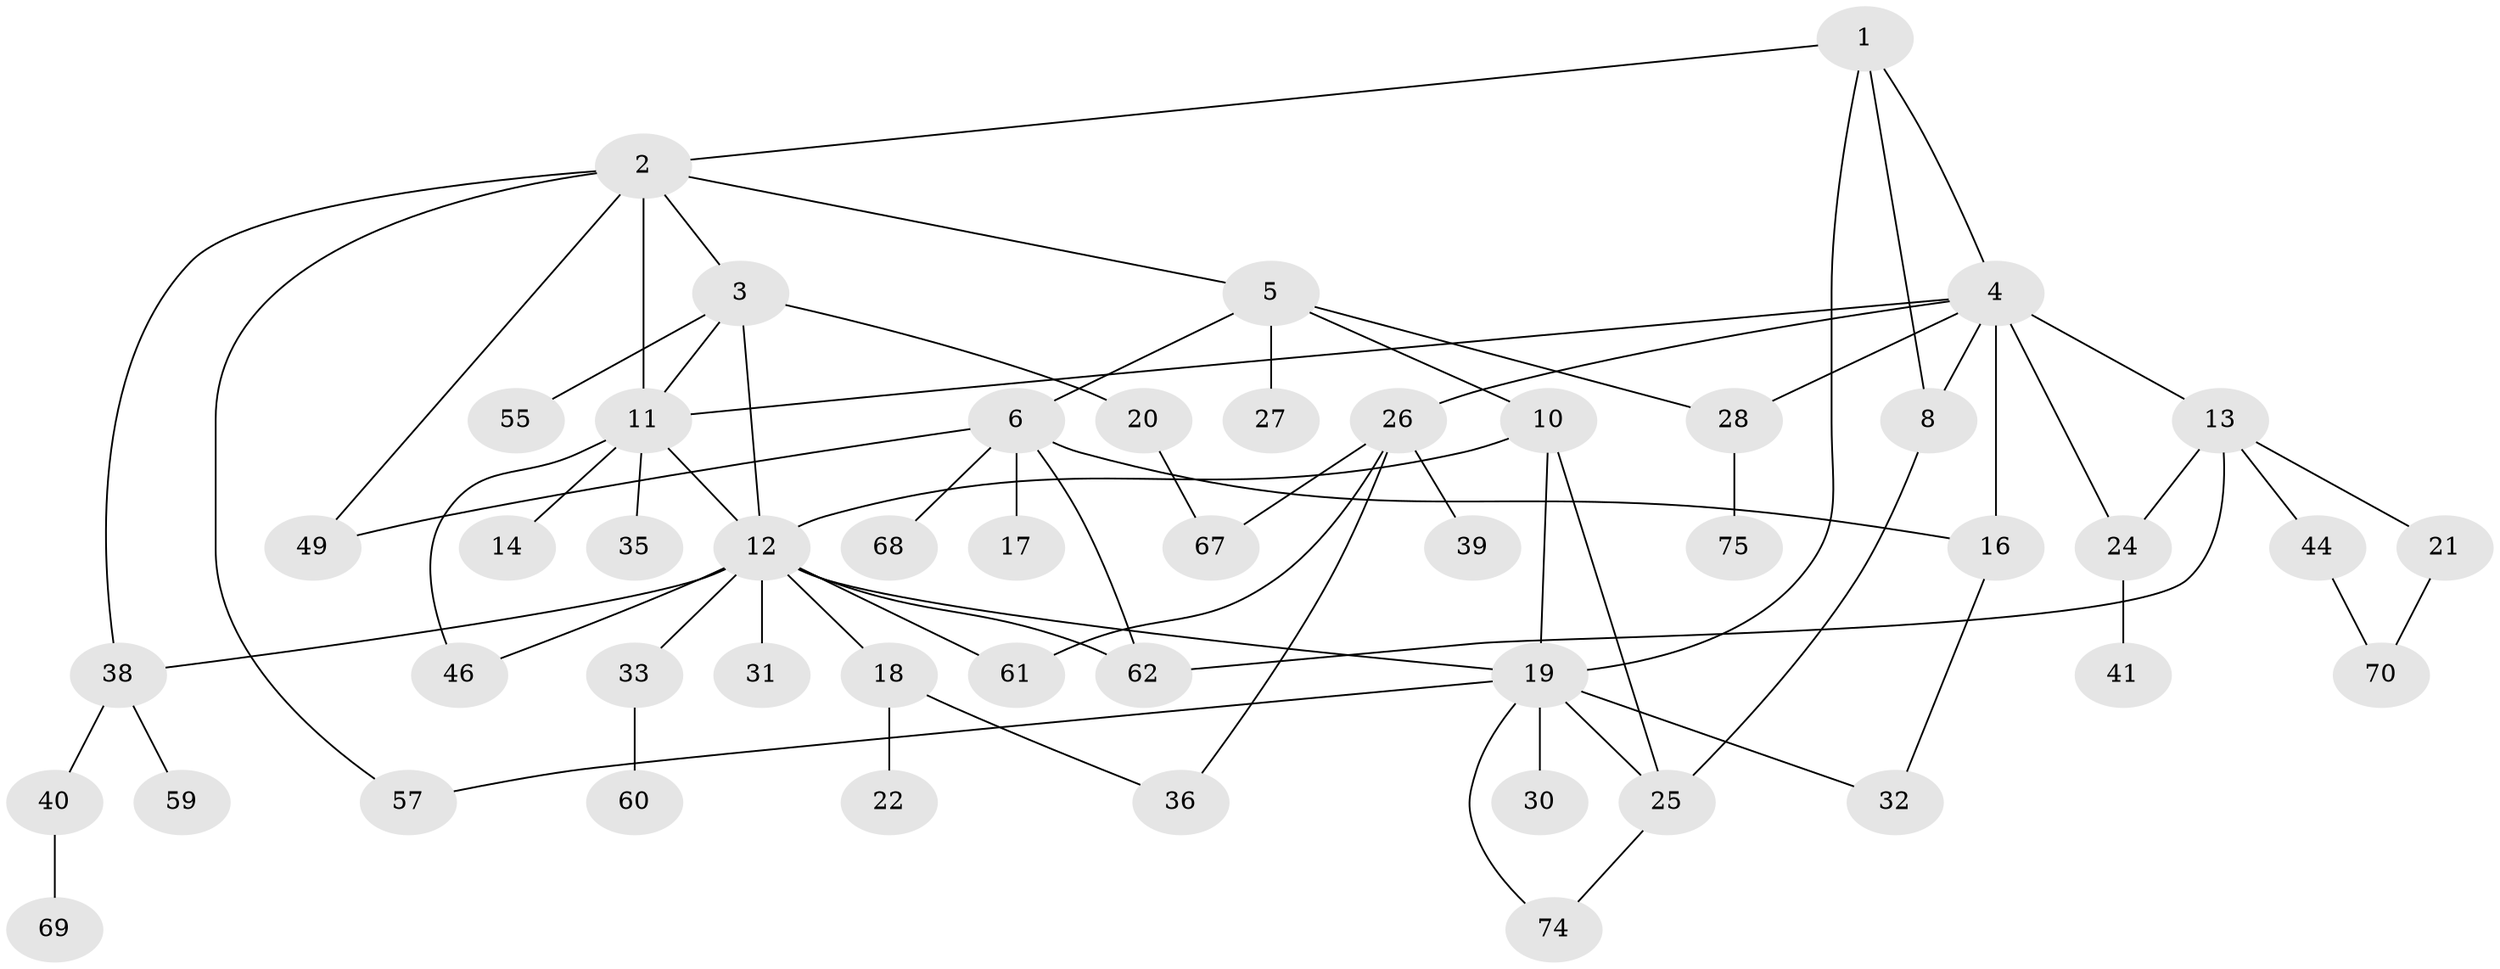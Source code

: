 // original degree distribution, {4: 0.13333333333333333, 6: 0.02666666666666667, 5: 0.10666666666666667, 3: 0.13333333333333333, 10: 0.013333333333333334, 2: 0.26666666666666666, 1: 0.32}
// Generated by graph-tools (version 1.1) at 2025/41/03/06/25 10:41:26]
// undirected, 49 vertices, 72 edges
graph export_dot {
graph [start="1"]
  node [color=gray90,style=filled];
  1;
  2 [super="+9"];
  3 [super="+47"];
  4 [super="+7"];
  5 [super="+48"];
  6 [super="+58"];
  8 [super="+45"];
  10;
  11 [super="+23"];
  12 [super="+37"];
  13 [super="+15"];
  14 [super="+34"];
  16 [super="+42"];
  17;
  18 [super="+52"];
  19 [super="+29"];
  20 [super="+50"];
  21 [super="+43"];
  22;
  24 [super="+54"];
  25 [super="+56"];
  26 [super="+53"];
  27;
  28 [super="+66"];
  30;
  31;
  32 [super="+63"];
  33 [super="+51"];
  35;
  36;
  38 [super="+73"];
  39 [super="+65"];
  40;
  41;
  44 [super="+71"];
  46;
  49;
  55 [super="+72"];
  57;
  59;
  60;
  61;
  62 [super="+64"];
  67;
  68;
  69;
  70;
  74;
  75;
  1 -- 2;
  1 -- 4;
  1 -- 19;
  1 -- 8;
  2 -- 3;
  2 -- 5;
  2 -- 11;
  2 -- 38;
  2 -- 49;
  2 -- 57;
  3 -- 12;
  3 -- 20;
  3 -- 55;
  3 -- 11;
  4 -- 26;
  4 -- 28;
  4 -- 16;
  4 -- 8;
  4 -- 24;
  4 -- 13;
  4 -- 11;
  5 -- 6;
  5 -- 10;
  5 -- 27;
  5 -- 28;
  6 -- 17;
  6 -- 49;
  6 -- 16;
  6 -- 68;
  6 -- 62;
  8 -- 25;
  10 -- 25;
  10 -- 12;
  10 -- 19;
  11 -- 14;
  11 -- 12;
  11 -- 35;
  11 -- 46;
  12 -- 18;
  12 -- 31;
  12 -- 33;
  12 -- 61;
  12 -- 46;
  12 -- 19;
  12 -- 62;
  12 -- 38;
  13 -- 21;
  13 -- 24;
  13 -- 62;
  13 -- 44;
  16 -- 32;
  18 -- 22;
  18 -- 36;
  19 -- 57;
  19 -- 32;
  19 -- 25;
  19 -- 74;
  19 -- 30;
  20 -- 67;
  21 -- 70;
  24 -- 41;
  25 -- 74;
  26 -- 39;
  26 -- 61;
  26 -- 67;
  26 -- 36;
  28 -- 75;
  33 -- 60;
  38 -- 40;
  38 -- 59;
  40 -- 69;
  44 -- 70;
}
